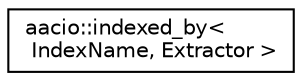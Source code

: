 digraph "Graphical Class Hierarchy"
{
  edge [fontname="Helvetica",fontsize="10",labelfontname="Helvetica",labelfontsize="10"];
  node [fontname="Helvetica",fontsize="10",shape=record];
  rankdir="LR";
  Node0 [label="aacio::indexed_by\<\l IndexName, Extractor \>",height=0.2,width=0.4,color="black", fillcolor="white", style="filled",URL="$structaacio_1_1indexed__by.html"];
}
